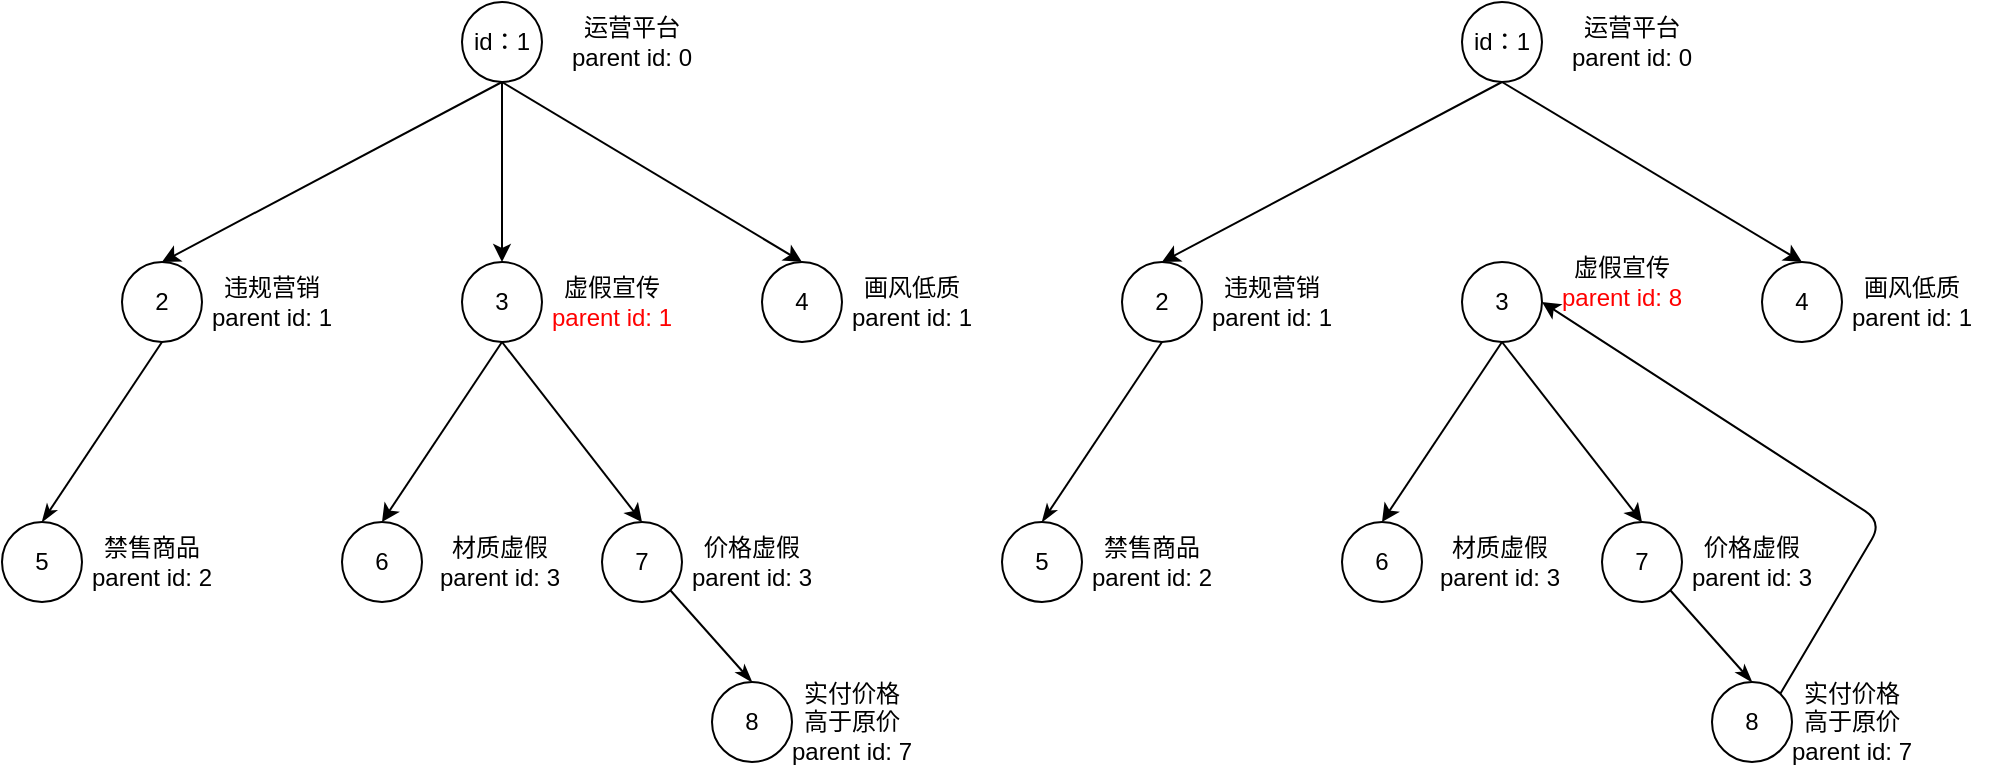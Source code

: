 <mxfile version="14.7.2" type="github">
  <diagram id="GE_Gy62O6dcSfifxgBzA" name="Page-1">
    <mxGraphModel dx="1351" dy="923" grid="0" gridSize="10" guides="1" tooltips="1" connect="1" arrows="1" fold="1" page="1" pageScale="1" pageWidth="2336" pageHeight="1654" math="0" shadow="0">
      <root>
        <mxCell id="0" />
        <mxCell id="1" parent="0" />
        <mxCell id="Um1rRy8jHDYcWEVEQJmf-13" style="edgeStyle=orthogonalEdgeStyle;rounded=0;orthogonalLoop=1;jettySize=auto;html=1;exitX=0.5;exitY=1;exitDx=0;exitDy=0;entryX=0.5;entryY=0;entryDx=0;entryDy=0;" edge="1" parent="1" source="Um1rRy8jHDYcWEVEQJmf-1" target="Um1rRy8jHDYcWEVEQJmf-3">
          <mxGeometry relative="1" as="geometry" />
        </mxCell>
        <mxCell id="Um1rRy8jHDYcWEVEQJmf-1" value="" style="ellipse;whiteSpace=wrap;html=1;aspect=fixed;" vertex="1" parent="1">
          <mxGeometry x="540" y="180" width="40" height="40" as="geometry" />
        </mxCell>
        <mxCell id="Um1rRy8jHDYcWEVEQJmf-19" style="rounded=0;orthogonalLoop=1;jettySize=auto;html=1;exitX=0.5;exitY=1;exitDx=0;exitDy=0;entryX=0.5;entryY=0;entryDx=0;entryDy=0;startArrow=none;startFill=0;endArrow=classicThin;endFill=1;" edge="1" parent="1" source="Um1rRy8jHDYcWEVEQJmf-2" target="Um1rRy8jHDYcWEVEQJmf-5">
          <mxGeometry relative="1" as="geometry" />
        </mxCell>
        <mxCell id="Um1rRy8jHDYcWEVEQJmf-2" value="" style="ellipse;whiteSpace=wrap;html=1;aspect=fixed;" vertex="1" parent="1">
          <mxGeometry x="370" y="310" width="40" height="40" as="geometry" />
        </mxCell>
        <mxCell id="Um1rRy8jHDYcWEVEQJmf-3" value="" style="ellipse;whiteSpace=wrap;html=1;aspect=fixed;" vertex="1" parent="1">
          <mxGeometry x="540" y="310" width="40" height="40" as="geometry" />
        </mxCell>
        <mxCell id="Um1rRy8jHDYcWEVEQJmf-4" value="" style="ellipse;whiteSpace=wrap;html=1;aspect=fixed;" vertex="1" parent="1">
          <mxGeometry x="690" y="310" width="40" height="40" as="geometry" />
        </mxCell>
        <mxCell id="Um1rRy8jHDYcWEVEQJmf-5" value="" style="ellipse;whiteSpace=wrap;html=1;aspect=fixed;" vertex="1" parent="1">
          <mxGeometry x="310" y="440" width="40" height="40" as="geometry" />
        </mxCell>
        <mxCell id="Um1rRy8jHDYcWEVEQJmf-6" value="" style="ellipse;whiteSpace=wrap;html=1;aspect=fixed;" vertex="1" parent="1">
          <mxGeometry x="480" y="440" width="40" height="40" as="geometry" />
        </mxCell>
        <mxCell id="Um1rRy8jHDYcWEVEQJmf-37" style="rounded=0;orthogonalLoop=1;jettySize=auto;html=1;exitX=1;exitY=1;exitDx=0;exitDy=0;entryX=0.5;entryY=0;entryDx=0;entryDy=0;startArrow=none;startFill=0;endArrow=classicThin;endFill=1;" edge="1" parent="1" source="Um1rRy8jHDYcWEVEQJmf-8" target="Um1rRy8jHDYcWEVEQJmf-35">
          <mxGeometry relative="1" as="geometry" />
        </mxCell>
        <mxCell id="Um1rRy8jHDYcWEVEQJmf-8" value="" style="ellipse;whiteSpace=wrap;html=1;aspect=fixed;" vertex="1" parent="1">
          <mxGeometry x="610" y="440" width="40" height="40" as="geometry" />
        </mxCell>
        <mxCell id="Um1rRy8jHDYcWEVEQJmf-11" value="" style="endArrow=none;html=1;entryX=0.5;entryY=1;entryDx=0;entryDy=0;exitX=0.5;exitY=0;exitDx=0;exitDy=0;startArrow=classic;startFill=1;" edge="1" parent="1" source="Um1rRy8jHDYcWEVEQJmf-2" target="Um1rRy8jHDYcWEVEQJmf-1">
          <mxGeometry width="50" height="50" relative="1" as="geometry">
            <mxPoint x="810" y="510" as="sourcePoint" />
            <mxPoint x="860" y="460" as="targetPoint" />
          </mxGeometry>
        </mxCell>
        <mxCell id="Um1rRy8jHDYcWEVEQJmf-15" value="" style="endArrow=classic;html=1;entryX=0.5;entryY=0;entryDx=0;entryDy=0;" edge="1" parent="1" target="Um1rRy8jHDYcWEVEQJmf-4">
          <mxGeometry width="50" height="50" relative="1" as="geometry">
            <mxPoint x="560" y="220" as="sourcePoint" />
            <mxPoint x="860" y="460" as="targetPoint" />
          </mxGeometry>
        </mxCell>
        <mxCell id="Um1rRy8jHDYcWEVEQJmf-16" value="" style="endArrow=classic;html=1;exitX=0.5;exitY=1;exitDx=0;exitDy=0;entryX=0.5;entryY=0;entryDx=0;entryDy=0;" edge="1" parent="1" source="Um1rRy8jHDYcWEVEQJmf-3" target="Um1rRy8jHDYcWEVEQJmf-6">
          <mxGeometry width="50" height="50" relative="1" as="geometry">
            <mxPoint x="810" y="510" as="sourcePoint" />
            <mxPoint x="860" y="460" as="targetPoint" />
          </mxGeometry>
        </mxCell>
        <mxCell id="Um1rRy8jHDYcWEVEQJmf-18" value="" style="endArrow=classic;html=1;exitX=0.5;exitY=1;exitDx=0;exitDy=0;entryX=0.5;entryY=0;entryDx=0;entryDy=0;" edge="1" parent="1" source="Um1rRy8jHDYcWEVEQJmf-3" target="Um1rRy8jHDYcWEVEQJmf-8">
          <mxGeometry width="50" height="50" relative="1" as="geometry">
            <mxPoint x="810" y="510" as="sourcePoint" />
            <mxPoint x="860" y="460" as="targetPoint" />
          </mxGeometry>
        </mxCell>
        <mxCell id="Um1rRy8jHDYcWEVEQJmf-20" value="id：1" style="text;html=1;strokeColor=none;fillColor=none;align=center;verticalAlign=middle;whiteSpace=wrap;rounded=0;" vertex="1" parent="1">
          <mxGeometry x="540" y="190" width="40" height="20" as="geometry" />
        </mxCell>
        <mxCell id="Um1rRy8jHDYcWEVEQJmf-21" value="2" style="text;html=1;strokeColor=none;fillColor=none;align=center;verticalAlign=middle;whiteSpace=wrap;rounded=0;" vertex="1" parent="1">
          <mxGeometry x="370" y="320" width="40" height="20" as="geometry" />
        </mxCell>
        <mxCell id="Um1rRy8jHDYcWEVEQJmf-22" value="3" style="text;html=1;strokeColor=none;fillColor=none;align=center;verticalAlign=middle;whiteSpace=wrap;rounded=0;" vertex="1" parent="1">
          <mxGeometry x="540" y="320" width="40" height="20" as="geometry" />
        </mxCell>
        <mxCell id="Um1rRy8jHDYcWEVEQJmf-23" value="4" style="text;html=1;strokeColor=none;fillColor=none;align=center;verticalAlign=middle;whiteSpace=wrap;rounded=0;" vertex="1" parent="1">
          <mxGeometry x="690" y="320" width="40" height="20" as="geometry" />
        </mxCell>
        <mxCell id="Um1rRy8jHDYcWEVEQJmf-24" value="5" style="text;html=1;strokeColor=none;fillColor=none;align=center;verticalAlign=middle;whiteSpace=wrap;rounded=0;" vertex="1" parent="1">
          <mxGeometry x="310" y="450" width="40" height="20" as="geometry" />
        </mxCell>
        <mxCell id="Um1rRy8jHDYcWEVEQJmf-25" value="6" style="text;html=1;strokeColor=none;fillColor=none;align=center;verticalAlign=middle;whiteSpace=wrap;rounded=0;" vertex="1" parent="1">
          <mxGeometry x="480" y="450" width="40" height="20" as="geometry" />
        </mxCell>
        <mxCell id="Um1rRy8jHDYcWEVEQJmf-26" value="7" style="text;html=1;strokeColor=none;fillColor=none;align=center;verticalAlign=middle;whiteSpace=wrap;rounded=0;" vertex="1" parent="1">
          <mxGeometry x="610" y="450" width="40" height="20" as="geometry" />
        </mxCell>
        <mxCell id="Um1rRy8jHDYcWEVEQJmf-27" value="运营平台&lt;br&gt;parent id: 0" style="text;html=1;strokeColor=none;fillColor=none;align=center;verticalAlign=middle;whiteSpace=wrap;rounded=0;" vertex="1" parent="1">
          <mxGeometry x="580" y="190" width="90" height="20" as="geometry" />
        </mxCell>
        <mxCell id="Um1rRy8jHDYcWEVEQJmf-28" value="违规营销&lt;br&gt;parent id: 1" style="text;html=1;strokeColor=none;fillColor=none;align=center;verticalAlign=middle;whiteSpace=wrap;rounded=0;" vertex="1" parent="1">
          <mxGeometry x="400" y="320" width="90" height="20" as="geometry" />
        </mxCell>
        <mxCell id="Um1rRy8jHDYcWEVEQJmf-29" value="虚假宣传&lt;br&gt;&lt;font color=&quot;#ff0000&quot;&gt;parent id: 1&lt;/font&gt;" style="text;html=1;strokeColor=none;fillColor=none;align=center;verticalAlign=middle;whiteSpace=wrap;rounded=0;" vertex="1" parent="1">
          <mxGeometry x="570" y="320" width="90" height="20" as="geometry" />
        </mxCell>
        <mxCell id="Um1rRy8jHDYcWEVEQJmf-30" value="画风低质&lt;br&gt;parent id: 1" style="text;html=1;strokeColor=none;fillColor=none;align=center;verticalAlign=middle;whiteSpace=wrap;rounded=0;" vertex="1" parent="1">
          <mxGeometry x="720" y="320" width="90" height="20" as="geometry" />
        </mxCell>
        <mxCell id="Um1rRy8jHDYcWEVEQJmf-31" value="禁售商品&lt;br&gt;parent id: 2" style="text;html=1;strokeColor=none;fillColor=none;align=center;verticalAlign=middle;whiteSpace=wrap;rounded=0;" vertex="1" parent="1">
          <mxGeometry x="340" y="450" width="90" height="20" as="geometry" />
        </mxCell>
        <mxCell id="Um1rRy8jHDYcWEVEQJmf-32" value="材质虚假&lt;br&gt;parent id: 3" style="text;html=1;strokeColor=none;fillColor=none;align=center;verticalAlign=middle;whiteSpace=wrap;rounded=0;" vertex="1" parent="1">
          <mxGeometry x="514" y="450" width="90" height="20" as="geometry" />
        </mxCell>
        <mxCell id="Um1rRy8jHDYcWEVEQJmf-33" value="价格虚假&lt;br&gt;parent id: 3" style="text;html=1;strokeColor=none;fillColor=none;align=center;verticalAlign=middle;whiteSpace=wrap;rounded=0;" vertex="1" parent="1">
          <mxGeometry x="640" y="450" width="90" height="20" as="geometry" />
        </mxCell>
        <mxCell id="Um1rRy8jHDYcWEVEQJmf-35" value="8" style="ellipse;whiteSpace=wrap;html=1;aspect=fixed;" vertex="1" parent="1">
          <mxGeometry x="665" y="520" width="40" height="40" as="geometry" />
        </mxCell>
        <mxCell id="Um1rRy8jHDYcWEVEQJmf-38" value="实付价格&lt;br&gt;高于原价&lt;br&gt;parent id: 7" style="text;html=1;strokeColor=none;fillColor=none;align=center;verticalAlign=middle;whiteSpace=wrap;rounded=0;" vertex="1" parent="1">
          <mxGeometry x="690" y="530" width="90" height="20" as="geometry" />
        </mxCell>
        <mxCell id="Um1rRy8jHDYcWEVEQJmf-220" value="" style="ellipse;whiteSpace=wrap;html=1;aspect=fixed;" vertex="1" parent="1">
          <mxGeometry x="1040" y="180" width="40" height="40" as="geometry" />
        </mxCell>
        <mxCell id="Um1rRy8jHDYcWEVEQJmf-221" style="rounded=0;orthogonalLoop=1;jettySize=auto;html=1;exitX=0.5;exitY=1;exitDx=0;exitDy=0;entryX=0.5;entryY=0;entryDx=0;entryDy=0;startArrow=none;startFill=0;endArrow=classicThin;endFill=1;" edge="1" parent="1" source="Um1rRy8jHDYcWEVEQJmf-222" target="Um1rRy8jHDYcWEVEQJmf-225">
          <mxGeometry relative="1" as="geometry" />
        </mxCell>
        <mxCell id="Um1rRy8jHDYcWEVEQJmf-222" value="" style="ellipse;whiteSpace=wrap;html=1;aspect=fixed;" vertex="1" parent="1">
          <mxGeometry x="870" y="310" width="40" height="40" as="geometry" />
        </mxCell>
        <mxCell id="Um1rRy8jHDYcWEVEQJmf-223" value="" style="ellipse;whiteSpace=wrap;html=1;aspect=fixed;" vertex="1" parent="1">
          <mxGeometry x="1040" y="310" width="40" height="40" as="geometry" />
        </mxCell>
        <mxCell id="Um1rRy8jHDYcWEVEQJmf-224" value="" style="ellipse;whiteSpace=wrap;html=1;aspect=fixed;" vertex="1" parent="1">
          <mxGeometry x="1190" y="310" width="40" height="40" as="geometry" />
        </mxCell>
        <mxCell id="Um1rRy8jHDYcWEVEQJmf-225" value="" style="ellipse;whiteSpace=wrap;html=1;aspect=fixed;" vertex="1" parent="1">
          <mxGeometry x="810" y="440" width="40" height="40" as="geometry" />
        </mxCell>
        <mxCell id="Um1rRy8jHDYcWEVEQJmf-226" value="" style="ellipse;whiteSpace=wrap;html=1;aspect=fixed;" vertex="1" parent="1">
          <mxGeometry x="980" y="440" width="40" height="40" as="geometry" />
        </mxCell>
        <mxCell id="Um1rRy8jHDYcWEVEQJmf-227" style="rounded=0;orthogonalLoop=1;jettySize=auto;html=1;exitX=1;exitY=1;exitDx=0;exitDy=0;entryX=0.5;entryY=0;entryDx=0;entryDy=0;startArrow=none;startFill=0;endArrow=classicThin;endFill=1;" edge="1" parent="1" source="Um1rRy8jHDYcWEVEQJmf-228" target="Um1rRy8jHDYcWEVEQJmf-247">
          <mxGeometry relative="1" as="geometry" />
        </mxCell>
        <mxCell id="Um1rRy8jHDYcWEVEQJmf-228" value="" style="ellipse;whiteSpace=wrap;html=1;aspect=fixed;" vertex="1" parent="1">
          <mxGeometry x="1110" y="440" width="40" height="40" as="geometry" />
        </mxCell>
        <mxCell id="Um1rRy8jHDYcWEVEQJmf-229" value="" style="endArrow=none;html=1;entryX=0.5;entryY=1;entryDx=0;entryDy=0;exitX=0.5;exitY=0;exitDx=0;exitDy=0;startArrow=classic;startFill=1;" edge="1" parent="1" source="Um1rRy8jHDYcWEVEQJmf-222" target="Um1rRy8jHDYcWEVEQJmf-220">
          <mxGeometry width="50" height="50" relative="1" as="geometry">
            <mxPoint x="1310" y="510" as="sourcePoint" />
            <mxPoint x="1360" y="460" as="targetPoint" />
          </mxGeometry>
        </mxCell>
        <mxCell id="Um1rRy8jHDYcWEVEQJmf-230" value="" style="endArrow=classic;html=1;entryX=0.5;entryY=0;entryDx=0;entryDy=0;" edge="1" parent="1" target="Um1rRy8jHDYcWEVEQJmf-224">
          <mxGeometry width="50" height="50" relative="1" as="geometry">
            <mxPoint x="1060.0" y="220" as="sourcePoint" />
            <mxPoint x="1360" y="460" as="targetPoint" />
          </mxGeometry>
        </mxCell>
        <mxCell id="Um1rRy8jHDYcWEVEQJmf-231" value="" style="endArrow=classic;html=1;exitX=0.5;exitY=1;exitDx=0;exitDy=0;entryX=0.5;entryY=0;entryDx=0;entryDy=0;" edge="1" parent="1" source="Um1rRy8jHDYcWEVEQJmf-223" target="Um1rRy8jHDYcWEVEQJmf-226">
          <mxGeometry width="50" height="50" relative="1" as="geometry">
            <mxPoint x="1310" y="510" as="sourcePoint" />
            <mxPoint x="1360" y="460" as="targetPoint" />
          </mxGeometry>
        </mxCell>
        <mxCell id="Um1rRy8jHDYcWEVEQJmf-232" value="" style="endArrow=classic;html=1;exitX=0.5;exitY=1;exitDx=0;exitDy=0;entryX=0.5;entryY=0;entryDx=0;entryDy=0;" edge="1" parent="1" source="Um1rRy8jHDYcWEVEQJmf-223" target="Um1rRy8jHDYcWEVEQJmf-228">
          <mxGeometry width="50" height="50" relative="1" as="geometry">
            <mxPoint x="1310" y="510" as="sourcePoint" />
            <mxPoint x="1360" y="460" as="targetPoint" />
          </mxGeometry>
        </mxCell>
        <mxCell id="Um1rRy8jHDYcWEVEQJmf-233" value="id：1" style="text;html=1;strokeColor=none;fillColor=none;align=center;verticalAlign=middle;whiteSpace=wrap;rounded=0;" vertex="1" parent="1">
          <mxGeometry x="1040" y="190" width="40" height="20" as="geometry" />
        </mxCell>
        <mxCell id="Um1rRy8jHDYcWEVEQJmf-234" value="2" style="text;html=1;strokeColor=none;fillColor=none;align=center;verticalAlign=middle;whiteSpace=wrap;rounded=0;" vertex="1" parent="1">
          <mxGeometry x="870" y="320" width="40" height="20" as="geometry" />
        </mxCell>
        <mxCell id="Um1rRy8jHDYcWEVEQJmf-235" value="3" style="text;html=1;strokeColor=none;fillColor=none;align=center;verticalAlign=middle;whiteSpace=wrap;rounded=0;" vertex="1" parent="1">
          <mxGeometry x="1040" y="320" width="40" height="20" as="geometry" />
        </mxCell>
        <mxCell id="Um1rRy8jHDYcWEVEQJmf-236" value="4" style="text;html=1;strokeColor=none;fillColor=none;align=center;verticalAlign=middle;whiteSpace=wrap;rounded=0;" vertex="1" parent="1">
          <mxGeometry x="1190" y="320" width="40" height="20" as="geometry" />
        </mxCell>
        <mxCell id="Um1rRy8jHDYcWEVEQJmf-237" value="5" style="text;html=1;strokeColor=none;fillColor=none;align=center;verticalAlign=middle;whiteSpace=wrap;rounded=0;" vertex="1" parent="1">
          <mxGeometry x="810" y="450" width="40" height="20" as="geometry" />
        </mxCell>
        <mxCell id="Um1rRy8jHDYcWEVEQJmf-238" value="6" style="text;html=1;strokeColor=none;fillColor=none;align=center;verticalAlign=middle;whiteSpace=wrap;rounded=0;" vertex="1" parent="1">
          <mxGeometry x="980" y="450" width="40" height="20" as="geometry" />
        </mxCell>
        <mxCell id="Um1rRy8jHDYcWEVEQJmf-239" value="7" style="text;html=1;strokeColor=none;fillColor=none;align=center;verticalAlign=middle;whiteSpace=wrap;rounded=0;" vertex="1" parent="1">
          <mxGeometry x="1110" y="450" width="40" height="20" as="geometry" />
        </mxCell>
        <mxCell id="Um1rRy8jHDYcWEVEQJmf-240" value="运营平台&lt;br&gt;parent id: 0" style="text;html=1;strokeColor=none;fillColor=none;align=center;verticalAlign=middle;whiteSpace=wrap;rounded=0;" vertex="1" parent="1">
          <mxGeometry x="1080" y="190" width="90" height="20" as="geometry" />
        </mxCell>
        <mxCell id="Um1rRy8jHDYcWEVEQJmf-241" value="违规营销&lt;br&gt;parent id: 1" style="text;html=1;strokeColor=none;fillColor=none;align=center;verticalAlign=middle;whiteSpace=wrap;rounded=0;" vertex="1" parent="1">
          <mxGeometry x="900" y="320" width="90" height="20" as="geometry" />
        </mxCell>
        <mxCell id="Um1rRy8jHDYcWEVEQJmf-242" value="虚假宣传&lt;br&gt;&lt;font color=&quot;#ff0000&quot;&gt;parent id: 8&lt;/font&gt;" style="text;html=1;strokeColor=none;fillColor=none;align=center;verticalAlign=middle;whiteSpace=wrap;rounded=0;" vertex="1" parent="1">
          <mxGeometry x="1075" y="310" width="90" height="20" as="geometry" />
        </mxCell>
        <mxCell id="Um1rRy8jHDYcWEVEQJmf-243" value="画风低质&lt;br&gt;parent id: 1" style="text;html=1;strokeColor=none;fillColor=none;align=center;verticalAlign=middle;whiteSpace=wrap;rounded=0;" vertex="1" parent="1">
          <mxGeometry x="1220" y="320" width="90" height="20" as="geometry" />
        </mxCell>
        <mxCell id="Um1rRy8jHDYcWEVEQJmf-244" value="禁售商品&lt;br&gt;parent id: 2" style="text;html=1;strokeColor=none;fillColor=none;align=center;verticalAlign=middle;whiteSpace=wrap;rounded=0;" vertex="1" parent="1">
          <mxGeometry x="840" y="450" width="90" height="20" as="geometry" />
        </mxCell>
        <mxCell id="Um1rRy8jHDYcWEVEQJmf-245" value="材质虚假&lt;br&gt;parent id: 3" style="text;html=1;strokeColor=none;fillColor=none;align=center;verticalAlign=middle;whiteSpace=wrap;rounded=0;" vertex="1" parent="1">
          <mxGeometry x="1014" y="450" width="90" height="20" as="geometry" />
        </mxCell>
        <mxCell id="Um1rRy8jHDYcWEVEQJmf-246" value="价格虚假&lt;br&gt;parent id: 3" style="text;html=1;strokeColor=none;fillColor=none;align=center;verticalAlign=middle;whiteSpace=wrap;rounded=0;" vertex="1" parent="1">
          <mxGeometry x="1140" y="450" width="90" height="20" as="geometry" />
        </mxCell>
        <mxCell id="Um1rRy8jHDYcWEVEQJmf-247" value="8" style="ellipse;whiteSpace=wrap;html=1;aspect=fixed;" vertex="1" parent="1">
          <mxGeometry x="1165" y="520" width="40" height="40" as="geometry" />
        </mxCell>
        <mxCell id="Um1rRy8jHDYcWEVEQJmf-248" value="实付价格&lt;br&gt;高于原价&lt;br&gt;parent id: 7" style="text;html=1;strokeColor=none;fillColor=none;align=center;verticalAlign=middle;whiteSpace=wrap;rounded=0;" vertex="1" parent="1">
          <mxGeometry x="1190" y="530" width="90" height="20" as="geometry" />
        </mxCell>
        <mxCell id="Um1rRy8jHDYcWEVEQJmf-251" value="" style="endArrow=classic;html=1;exitX=1;exitY=0;exitDx=0;exitDy=0;" edge="1" parent="1" source="Um1rRy8jHDYcWEVEQJmf-247">
          <mxGeometry width="50" height="50" relative="1" as="geometry">
            <mxPoint x="940" y="460" as="sourcePoint" />
            <mxPoint x="1080" y="330" as="targetPoint" />
            <Array as="points">
              <mxPoint x="1250" y="440" />
            </Array>
          </mxGeometry>
        </mxCell>
      </root>
    </mxGraphModel>
  </diagram>
</mxfile>
